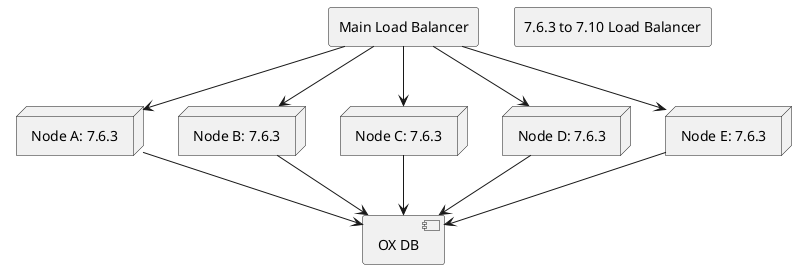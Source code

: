 @startuml
rectangle "Main Load Balancer"
rectangle "7.6.3 to 7.10 Load Balancer"

node "Node A: 7.6.3"
node "Node B: 7.6.3"
node "Node C: 7.6.3"
node "Node D: 7.6.3"
node "Node E: 7.6.3"

database [OX DB]

[Main Load Balancer] --> [Node A: 7.6.3]
[Main Load Balancer] --> [Node B: 7.6.3]
[Main Load Balancer] --> [Node C: 7.6.3]
[Main Load Balancer] --> [Node D: 7.6.3]
[Main Load Balancer] --> [Node E: 7.6.3]

[Node A: 7.6.3] --> [OX DB]
[Node B: 7.6.3] --> [OX DB]
[Node C: 7.6.3] --> [OX DB]
[Node D: 7.6.3] --> [OX DB]
[Node E: 7.6.3] --> [OX DB]

@enduml